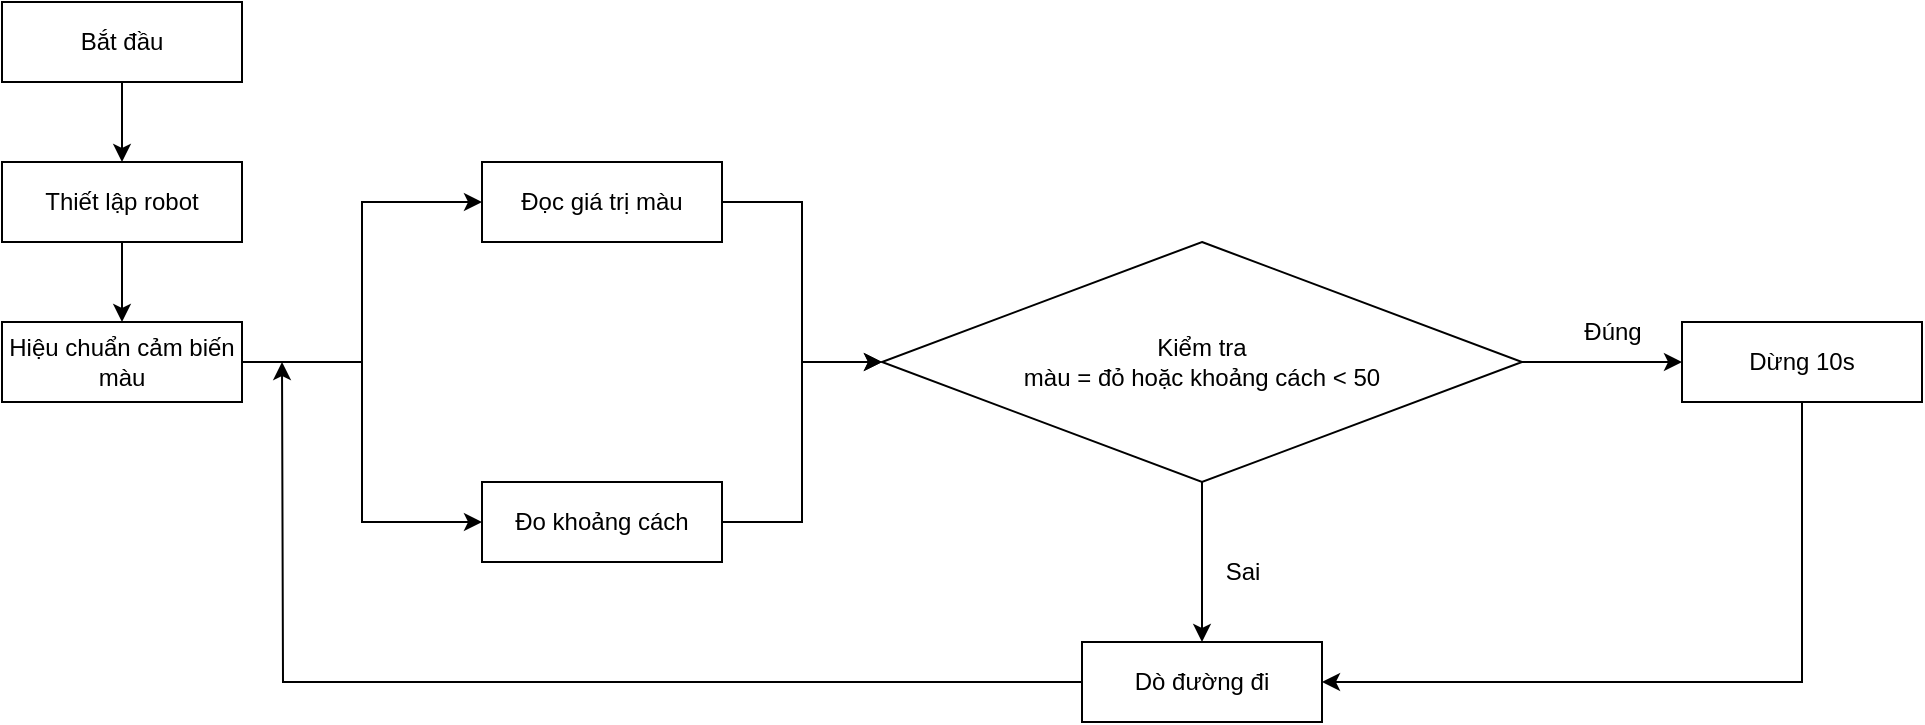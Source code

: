 <mxfile version="24.8.1">
  <diagram name="Trang-1" id="m3ZfieBqCiIqkUCMt2t7">
    <mxGraphModel dx="1050" dy="603" grid="0" gridSize="10" guides="1" tooltips="1" connect="1" arrows="1" fold="1" page="1" pageScale="1" pageWidth="1169" pageHeight="827" math="0" shadow="0">
      <root>
        <mxCell id="0" />
        <mxCell id="1" parent="0" />
        <mxCell id="JlZVQrp1zc4nBB9dVKhx-4" style="edgeStyle=orthogonalEdgeStyle;rounded=0;orthogonalLoop=1;jettySize=auto;html=1;exitX=0.5;exitY=1;exitDx=0;exitDy=0;entryX=0.5;entryY=0;entryDx=0;entryDy=0;" edge="1" parent="1" source="JlZVQrp1zc4nBB9dVKhx-1" target="JlZVQrp1zc4nBB9dVKhx-2">
          <mxGeometry relative="1" as="geometry" />
        </mxCell>
        <mxCell id="JlZVQrp1zc4nBB9dVKhx-1" value="Bắt đầu" style="rounded=0;whiteSpace=wrap;html=1;" vertex="1" parent="1">
          <mxGeometry x="80" y="40" width="120" height="40" as="geometry" />
        </mxCell>
        <mxCell id="JlZVQrp1zc4nBB9dVKhx-5" style="edgeStyle=orthogonalEdgeStyle;rounded=0;orthogonalLoop=1;jettySize=auto;html=1;entryX=0.5;entryY=0;entryDx=0;entryDy=0;" edge="1" parent="1" source="JlZVQrp1zc4nBB9dVKhx-2" target="JlZVQrp1zc4nBB9dVKhx-3">
          <mxGeometry relative="1" as="geometry" />
        </mxCell>
        <mxCell id="JlZVQrp1zc4nBB9dVKhx-2" value="Thiết lập robot" style="rounded=0;whiteSpace=wrap;html=1;" vertex="1" parent="1">
          <mxGeometry x="80" y="120" width="120" height="40" as="geometry" />
        </mxCell>
        <mxCell id="JlZVQrp1zc4nBB9dVKhx-8" style="edgeStyle=orthogonalEdgeStyle;rounded=0;orthogonalLoop=1;jettySize=auto;html=1;exitX=1;exitY=0.5;exitDx=0;exitDy=0;entryX=0;entryY=0.5;entryDx=0;entryDy=0;" edge="1" parent="1" source="JlZVQrp1zc4nBB9dVKhx-3" target="JlZVQrp1zc4nBB9dVKhx-6">
          <mxGeometry relative="1" as="geometry" />
        </mxCell>
        <mxCell id="JlZVQrp1zc4nBB9dVKhx-9" style="edgeStyle=orthogonalEdgeStyle;rounded=0;orthogonalLoop=1;jettySize=auto;html=1;exitX=1;exitY=0.5;exitDx=0;exitDy=0;entryX=0;entryY=0.5;entryDx=0;entryDy=0;" edge="1" parent="1" source="JlZVQrp1zc4nBB9dVKhx-3" target="JlZVQrp1zc4nBB9dVKhx-7">
          <mxGeometry relative="1" as="geometry" />
        </mxCell>
        <mxCell id="JlZVQrp1zc4nBB9dVKhx-3" value="Hiệu chuẩn cảm biến màu" style="rounded=0;whiteSpace=wrap;html=1;" vertex="1" parent="1">
          <mxGeometry x="80" y="200" width="120" height="40" as="geometry" />
        </mxCell>
        <mxCell id="JlZVQrp1zc4nBB9dVKhx-13" style="edgeStyle=orthogonalEdgeStyle;rounded=0;orthogonalLoop=1;jettySize=auto;html=1;exitX=1;exitY=0.5;exitDx=0;exitDy=0;entryX=0;entryY=0.5;entryDx=0;entryDy=0;" edge="1" parent="1" source="JlZVQrp1zc4nBB9dVKhx-6" target="JlZVQrp1zc4nBB9dVKhx-12">
          <mxGeometry relative="1" as="geometry" />
        </mxCell>
        <mxCell id="JlZVQrp1zc4nBB9dVKhx-6" value="Đọc giá trị màu" style="rounded=0;whiteSpace=wrap;html=1;" vertex="1" parent="1">
          <mxGeometry x="320" y="120" width="120" height="40" as="geometry" />
        </mxCell>
        <mxCell id="JlZVQrp1zc4nBB9dVKhx-15" style="edgeStyle=orthogonalEdgeStyle;rounded=0;orthogonalLoop=1;jettySize=auto;html=1;exitX=1;exitY=0.5;exitDx=0;exitDy=0;entryX=0;entryY=0.5;entryDx=0;entryDy=0;" edge="1" parent="1" source="JlZVQrp1zc4nBB9dVKhx-7" target="JlZVQrp1zc4nBB9dVKhx-12">
          <mxGeometry relative="1" as="geometry" />
        </mxCell>
        <mxCell id="JlZVQrp1zc4nBB9dVKhx-7" value="Đo khoảng cách" style="rounded=0;whiteSpace=wrap;html=1;" vertex="1" parent="1">
          <mxGeometry x="320" y="280" width="120" height="40" as="geometry" />
        </mxCell>
        <mxCell id="JlZVQrp1zc4nBB9dVKhx-21" style="edgeStyle=orthogonalEdgeStyle;rounded=0;orthogonalLoop=1;jettySize=auto;html=1;exitX=0.5;exitY=1;exitDx=0;exitDy=0;entryX=0.5;entryY=0;entryDx=0;entryDy=0;" edge="1" parent="1" source="JlZVQrp1zc4nBB9dVKhx-12" target="JlZVQrp1zc4nBB9dVKhx-20">
          <mxGeometry relative="1" as="geometry" />
        </mxCell>
        <mxCell id="JlZVQrp1zc4nBB9dVKhx-12" value="Kiểm tra&lt;br&gt;màu = đỏ hoặc khoảng cách &amp;lt; 50" style="rhombus;whiteSpace=wrap;html=1;" vertex="1" parent="1">
          <mxGeometry x="520" y="160" width="320" height="120" as="geometry" />
        </mxCell>
        <mxCell id="JlZVQrp1zc4nBB9dVKhx-24" style="edgeStyle=orthogonalEdgeStyle;rounded=0;orthogonalLoop=1;jettySize=auto;html=1;exitX=0.5;exitY=1;exitDx=0;exitDy=0;entryX=1;entryY=0.5;entryDx=0;entryDy=0;" edge="1" parent="1" source="JlZVQrp1zc4nBB9dVKhx-16" target="JlZVQrp1zc4nBB9dVKhx-20">
          <mxGeometry relative="1" as="geometry" />
        </mxCell>
        <mxCell id="JlZVQrp1zc4nBB9dVKhx-16" value="Dừng 10s" style="rounded=0;whiteSpace=wrap;html=1;" vertex="1" parent="1">
          <mxGeometry x="920" y="200" width="120" height="40" as="geometry" />
        </mxCell>
        <mxCell id="JlZVQrp1zc4nBB9dVKhx-19" value="" style="edgeStyle=orthogonalEdgeStyle;rounded=0;orthogonalLoop=1;jettySize=auto;html=1;exitX=1;exitY=0.5;exitDx=0;exitDy=0;entryX=0;entryY=0.5;entryDx=0;entryDy=0;" edge="1" parent="1" source="JlZVQrp1zc4nBB9dVKhx-12" target="JlZVQrp1zc4nBB9dVKhx-16">
          <mxGeometry relative="1" as="geometry">
            <mxPoint x="840" y="220" as="sourcePoint" />
            <mxPoint x="920" y="220" as="targetPoint" />
          </mxGeometry>
        </mxCell>
        <mxCell id="JlZVQrp1zc4nBB9dVKhx-18" value="Đúng" style="text;html=1;align=center;verticalAlign=middle;resizable=0;points=[];autosize=1;strokeColor=none;fillColor=none;" vertex="1" parent="1">
          <mxGeometry x="860" y="190" width="50" height="30" as="geometry" />
        </mxCell>
        <mxCell id="JlZVQrp1zc4nBB9dVKhx-23" style="edgeStyle=orthogonalEdgeStyle;rounded=0;orthogonalLoop=1;jettySize=auto;html=1;exitX=0;exitY=0.5;exitDx=0;exitDy=0;" edge="1" parent="1" source="JlZVQrp1zc4nBB9dVKhx-20">
          <mxGeometry relative="1" as="geometry">
            <mxPoint x="220" y="220" as="targetPoint" />
          </mxGeometry>
        </mxCell>
        <mxCell id="JlZVQrp1zc4nBB9dVKhx-20" value="Dò đường đi" style="rounded=0;whiteSpace=wrap;html=1;" vertex="1" parent="1">
          <mxGeometry x="620" y="360" width="120" height="40" as="geometry" />
        </mxCell>
        <mxCell id="JlZVQrp1zc4nBB9dVKhx-22" value="Sai" style="text;html=1;align=center;verticalAlign=middle;resizable=0;points=[];autosize=1;strokeColor=none;fillColor=none;" vertex="1" parent="1">
          <mxGeometry x="680" y="310" width="40" height="30" as="geometry" />
        </mxCell>
      </root>
    </mxGraphModel>
  </diagram>
</mxfile>
